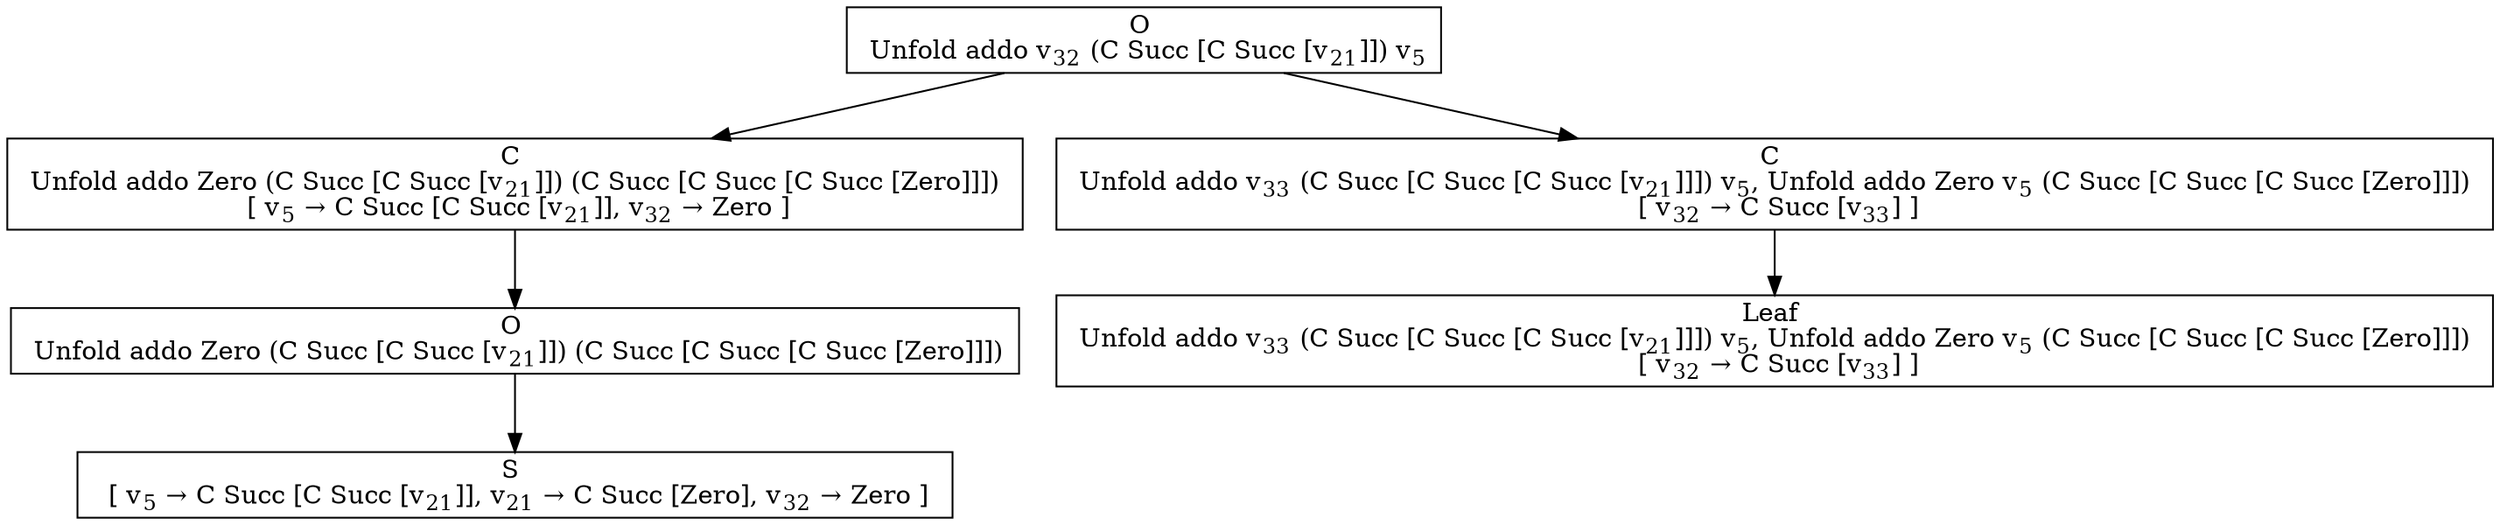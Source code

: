 digraph {
    graph [rankdir=TB
          ,bgcolor=transparent];
    node [shape=box
         ,fillcolor=white
         ,style=filled];
    0 [label=<O <BR/> Unfold addo v<SUB>32</SUB> (C Succ [C Succ [v<SUB>21</SUB>]]) v<SUB>5</SUB>>];
    1 [label=<C <BR/> Unfold addo Zero (C Succ [C Succ [v<SUB>21</SUB>]]) (C Succ [C Succ [C Succ [Zero]]]) <BR/>  [ v<SUB>5</SUB> &rarr; C Succ [C Succ [v<SUB>21</SUB>]], v<SUB>32</SUB> &rarr; Zero ] >];
    2 [label=<C <BR/> Unfold addo v<SUB>33</SUB> (C Succ [C Succ [C Succ [v<SUB>21</SUB>]]]) v<SUB>5</SUB>, Unfold addo Zero v<SUB>5</SUB> (C Succ [C Succ [C Succ [Zero]]]) <BR/>  [ v<SUB>32</SUB> &rarr; C Succ [v<SUB>33</SUB>] ] >];
    3 [label=<O <BR/> Unfold addo Zero (C Succ [C Succ [v<SUB>21</SUB>]]) (C Succ [C Succ [C Succ [Zero]]])>];
    4 [label=<S <BR/>  [ v<SUB>5</SUB> &rarr; C Succ [C Succ [v<SUB>21</SUB>]], v<SUB>21</SUB> &rarr; C Succ [Zero], v<SUB>32</SUB> &rarr; Zero ] >];
    5 [label=<Leaf <BR/> Unfold addo v<SUB>33</SUB> (C Succ [C Succ [C Succ [v<SUB>21</SUB>]]]) v<SUB>5</SUB>, Unfold addo Zero v<SUB>5</SUB> (C Succ [C Succ [C Succ [Zero]]]) <BR/>  [ v<SUB>32</SUB> &rarr; C Succ [v<SUB>33</SUB>] ] >];
    0 -> 1 [label=""];
    0 -> 2 [label=""];
    1 -> 3 [label=""];
    2 -> 5 [label=""];
    3 -> 4 [label=""];
}